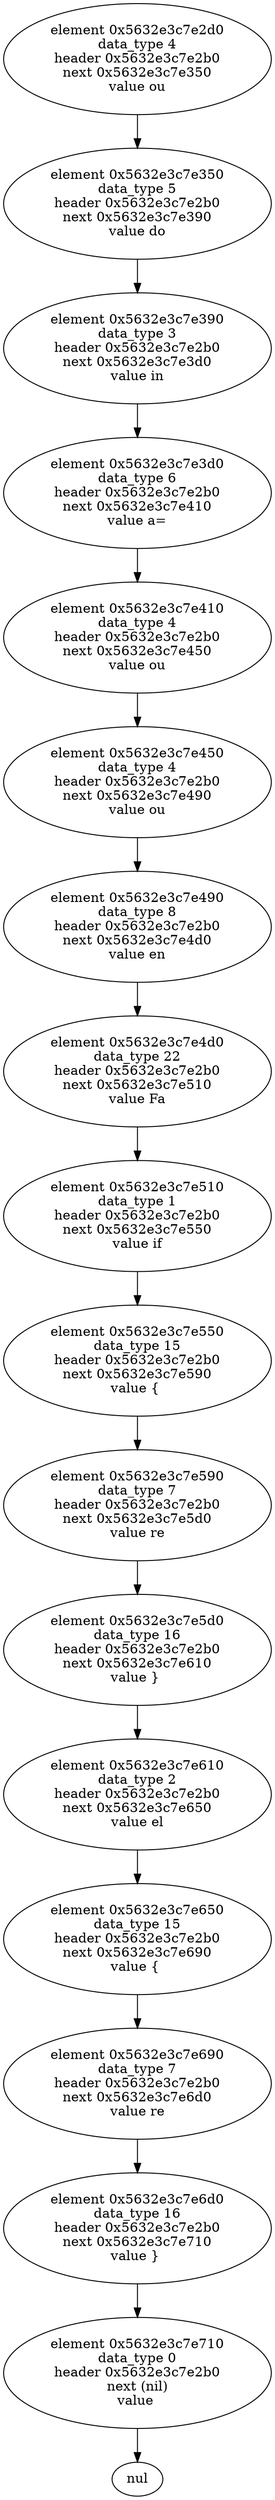 digraph G{
"element 0x5632e3c7e2d0
data_type 4
header 0x5632e3c7e2b0
next 0x5632e3c7e350
value ou
"->"element 0x5632e3c7e350
data_type 5
header 0x5632e3c7e2b0
next 0x5632e3c7e390
value do
""element 0x5632e3c7e350
data_type 5
header 0x5632e3c7e2b0
next 0x5632e3c7e390
value do
"->"element 0x5632e3c7e390
data_type 3
header 0x5632e3c7e2b0
next 0x5632e3c7e3d0
value in
""element 0x5632e3c7e390
data_type 3
header 0x5632e3c7e2b0
next 0x5632e3c7e3d0
value in
"->"element 0x5632e3c7e3d0
data_type 6
header 0x5632e3c7e2b0
next 0x5632e3c7e410
value a=
""element 0x5632e3c7e3d0
data_type 6
header 0x5632e3c7e2b0
next 0x5632e3c7e410
value a=
"->"element 0x5632e3c7e410
data_type 4
header 0x5632e3c7e2b0
next 0x5632e3c7e450
value ou
""element 0x5632e3c7e410
data_type 4
header 0x5632e3c7e2b0
next 0x5632e3c7e450
value ou
"->"element 0x5632e3c7e450
data_type 4
header 0x5632e3c7e2b0
next 0x5632e3c7e490
value ou
""element 0x5632e3c7e450
data_type 4
header 0x5632e3c7e2b0
next 0x5632e3c7e490
value ou
"->"element 0x5632e3c7e490
data_type 8
header 0x5632e3c7e2b0
next 0x5632e3c7e4d0
value en
""element 0x5632e3c7e490
data_type 8
header 0x5632e3c7e2b0
next 0x5632e3c7e4d0
value en
"->"element 0x5632e3c7e4d0
data_type 22
header 0x5632e3c7e2b0
next 0x5632e3c7e510
value Fa
""element 0x5632e3c7e4d0
data_type 22
header 0x5632e3c7e2b0
next 0x5632e3c7e510
value Fa
"->"element 0x5632e3c7e510
data_type 1
header 0x5632e3c7e2b0
next 0x5632e3c7e550
value if
""element 0x5632e3c7e510
data_type 1
header 0x5632e3c7e2b0
next 0x5632e3c7e550
value if
"->"element 0x5632e3c7e550
data_type 15
header 0x5632e3c7e2b0
next 0x5632e3c7e590
value { 
""element 0x5632e3c7e550
data_type 15
header 0x5632e3c7e2b0
next 0x5632e3c7e590
value { 
"->"element 0x5632e3c7e590
data_type 7
header 0x5632e3c7e2b0
next 0x5632e3c7e5d0
value re
""element 0x5632e3c7e590
data_type 7
header 0x5632e3c7e2b0
next 0x5632e3c7e5d0
value re
"->"element 0x5632e3c7e5d0
data_type 16
header 0x5632e3c7e2b0
next 0x5632e3c7e610
value } 
""element 0x5632e3c7e5d0
data_type 16
header 0x5632e3c7e2b0
next 0x5632e3c7e610
value } 
"->"element 0x5632e3c7e610
data_type 2
header 0x5632e3c7e2b0
next 0x5632e3c7e650
value el
""element 0x5632e3c7e610
data_type 2
header 0x5632e3c7e2b0
next 0x5632e3c7e650
value el
"->"element 0x5632e3c7e650
data_type 15
header 0x5632e3c7e2b0
next 0x5632e3c7e690
value { 
""element 0x5632e3c7e650
data_type 15
header 0x5632e3c7e2b0
next 0x5632e3c7e690
value { 
"->"element 0x5632e3c7e690
data_type 7
header 0x5632e3c7e2b0
next 0x5632e3c7e6d0
value re
""element 0x5632e3c7e690
data_type 7
header 0x5632e3c7e2b0
next 0x5632e3c7e6d0
value re
"->"element 0x5632e3c7e6d0
data_type 16
header 0x5632e3c7e2b0
next 0x5632e3c7e710
value } 
""element 0x5632e3c7e6d0
data_type 16
header 0x5632e3c7e2b0
next 0x5632e3c7e710
value } 
"->"element 0x5632e3c7e710
data_type 0
header 0x5632e3c7e2b0
next (nil)
value 
""element 0x5632e3c7e710
data_type 0
header 0x5632e3c7e2b0
next (nil)
value 
"->nul}